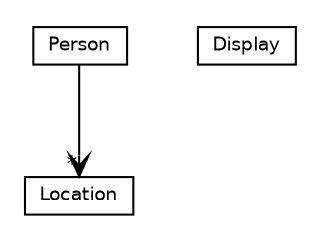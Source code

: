 #!/usr/local/bin/dot
#
# Class diagram 
# Generated by UmlGraph version 4.4 (http://www.spinellis.gr/sw/umlgraph)
#

digraph G {
	edge [fontname="Helvetica",fontsize=10,labelfontname="Helvetica",labelfontsize=10];
	node [fontname="Helvetica",fontsize=10,shape=plaintext];
	// it.apice.sapere.demo.objs.impl.Person
	c17928 [label=<<table border="0" cellborder="1" cellspacing="0" cellpadding="2" port="p" href="./Person.html">
		<tr><td><table border="0" cellspacing="0" cellpadding="1">
			<tr><td> Person </td></tr>
		</table></td></tr>
		</table>>, fontname="Helvetica", fontcolor="black", fontsize=9.0];
	// it.apice.sapere.demo.objs.impl.Location
	c17929 [label=<<table border="0" cellborder="1" cellspacing="0" cellpadding="2" port="p" href="./Location.html">
		<tr><td><table border="0" cellspacing="0" cellpadding="1">
			<tr><td> Location </td></tr>
		</table></td></tr>
		</table>>, fontname="Helvetica", fontcolor="black", fontsize=9.0];
	// it.apice.sapere.demo.objs.impl.Display
	c17930 [label=<<table border="0" cellborder="1" cellspacing="0" cellpadding="2" port="p" href="./Display.html">
		<tr><td><table border="0" cellspacing="0" cellpadding="1">
			<tr><td> Display </td></tr>
		</table></td></tr>
		</table>>, fontname="Helvetica", fontcolor="black", fontsize=9.0];
	// it.apice.sapere.demo.objs.impl.Person NAVASSOC it.apice.sapere.demo.objs.impl.Location
	c17928:p -> c17929:p [taillabel="", label="", headlabel="*", fontname="Helvetica", fontcolor="black", fontsize=10.0, color="black", arrowhead=open];
}


